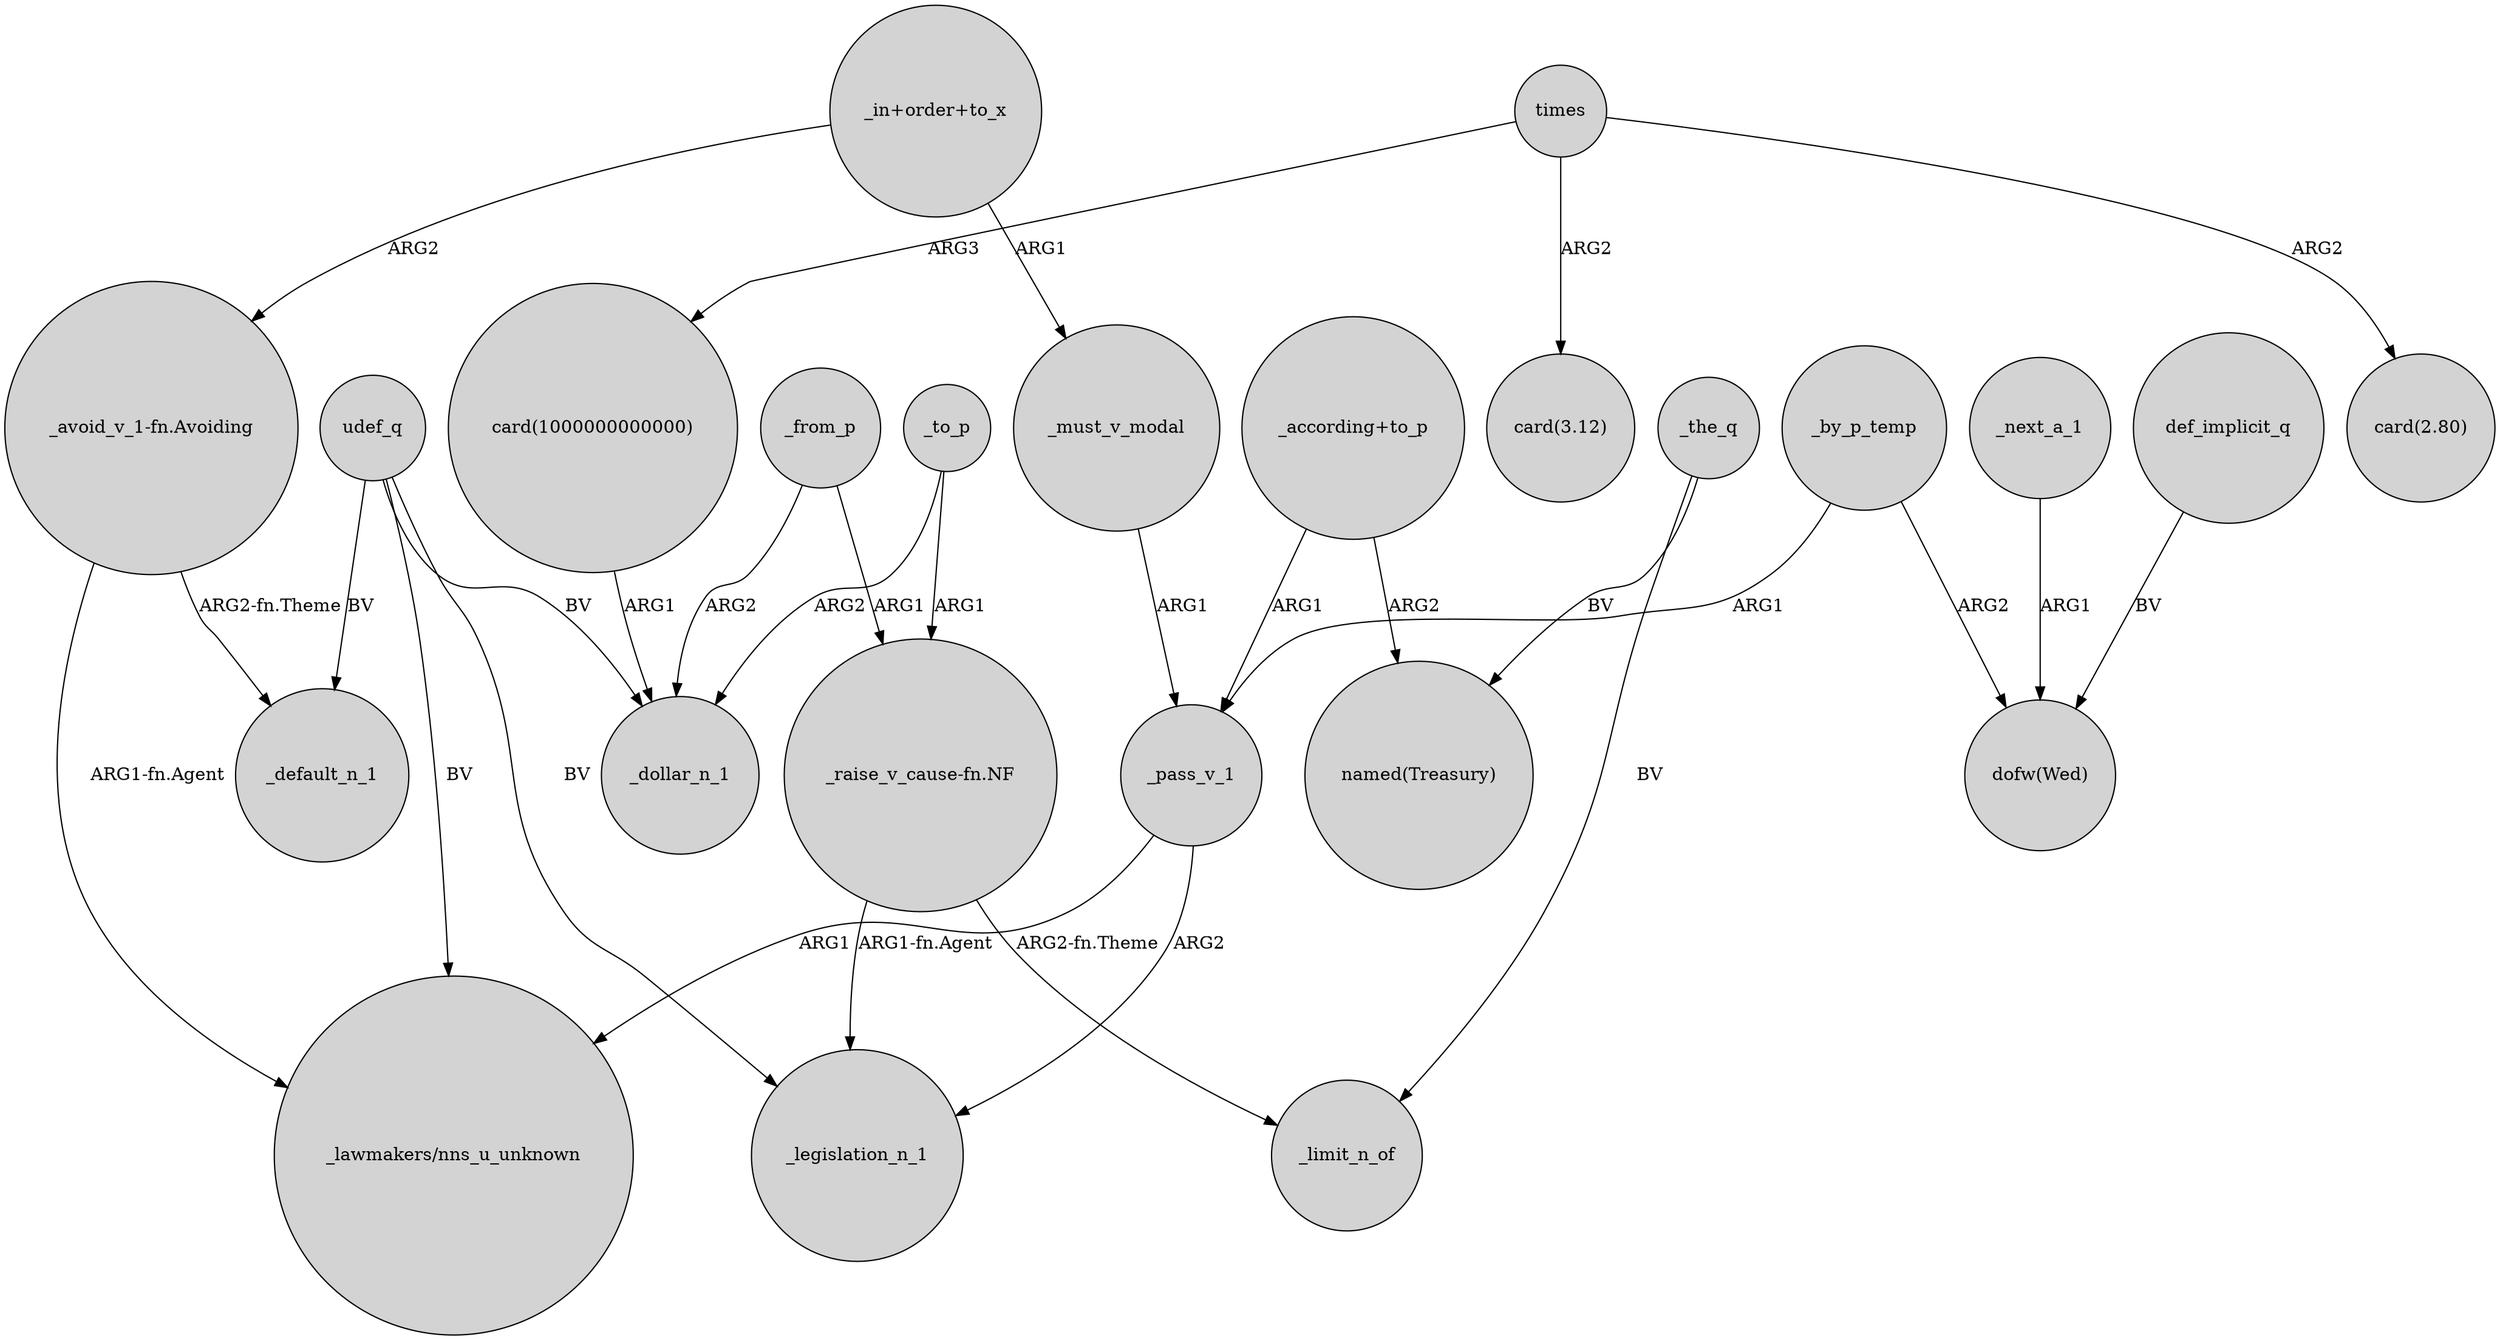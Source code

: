digraph {
	node [shape=circle style=filled]
	_to_p -> _dollar_n_1 [label=ARG2]
	_pass_v_1 -> "_lawmakers/nns_u_unknown" [label=ARG1]
	"_raise_v_cause-fn.NF" -> _limit_n_of [label="ARG2-fn.Theme"]
	udef_q -> "_lawmakers/nns_u_unknown" [label=BV]
	_next_a_1 -> "dofw(Wed)" [label=ARG1]
	"_according+to_p" -> _pass_v_1 [label=ARG1]
	udef_q -> _default_n_1 [label=BV]
	"_according+to_p" -> "named(Treasury)" [label=ARG2]
	_pass_v_1 -> _legislation_n_1 [label=ARG2]
	"card(1000000000000)" -> _dollar_n_1 [label=ARG1]
	_by_p_temp -> "dofw(Wed)" [label=ARG2]
	_by_p_temp -> _pass_v_1 [label=ARG1]
	"_avoid_v_1-fn.Avoiding" -> _default_n_1 [label="ARG2-fn.Theme"]
	"_avoid_v_1-fn.Avoiding" -> "_lawmakers/nns_u_unknown" [label="ARG1-fn.Agent"]
	times -> "card(3.12)" [label=ARG2]
	times -> "card(1000000000000)" [label=ARG3]
	_the_q -> "named(Treasury)" [label=BV]
	_must_v_modal -> _pass_v_1 [label=ARG1]
	udef_q -> _legislation_n_1 [label=BV]
	"_in+order+to_x" -> _must_v_modal [label=ARG1]
	times -> "card(2.80)" [label=ARG2]
	_from_p -> _dollar_n_1 [label=ARG2]
	def_implicit_q -> "dofw(Wed)" [label=BV]
	_from_p -> "_raise_v_cause-fn.NF" [label=ARG1]
	_the_q -> _limit_n_of [label=BV]
	"_in+order+to_x" -> "_avoid_v_1-fn.Avoiding" [label=ARG2]
	udef_q -> _dollar_n_1 [label=BV]
	"_raise_v_cause-fn.NF" -> _legislation_n_1 [label="ARG1-fn.Agent"]
	_to_p -> "_raise_v_cause-fn.NF" [label=ARG1]
}
